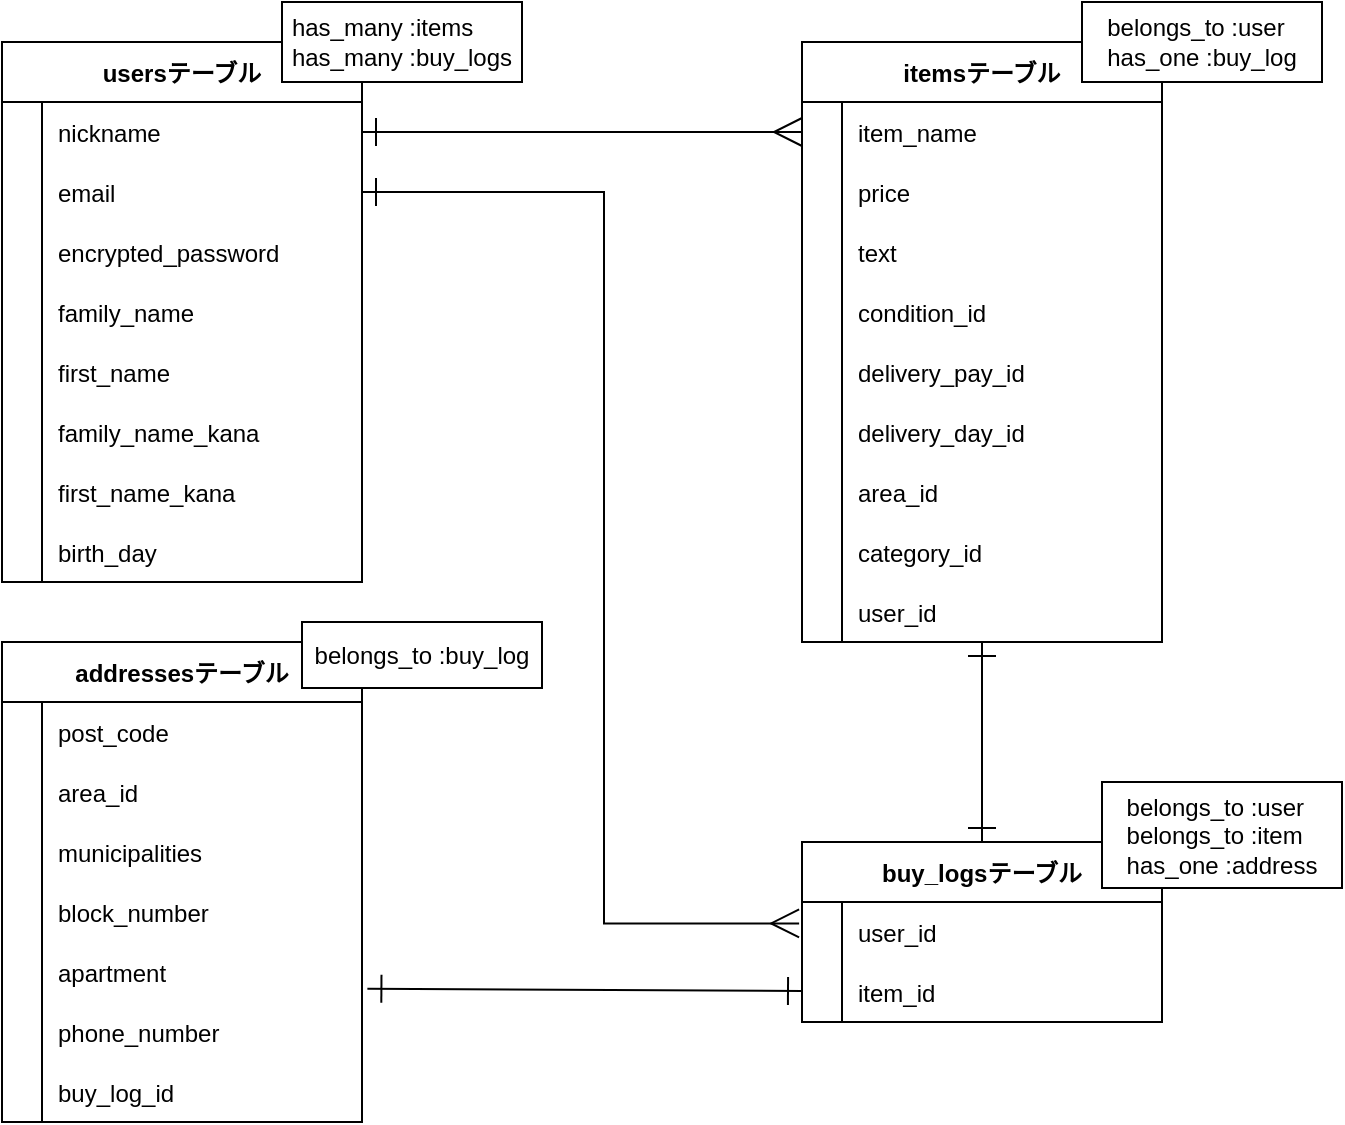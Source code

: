 <mxfile>
    <diagram id="onVKkzEzat1dYLXVYAUi" name="ページ1">
        <mxGraphModel dx="1041" dy="491" grid="1" gridSize="10" guides="0" tooltips="1" connect="0" arrows="1" fold="1" page="1" pageScale="1" pageWidth="827" pageHeight="1169" math="0" shadow="0">
            <root>
                <mxCell id="0"/>
                <mxCell id="1" parent="0"/>
                <mxCell id="64" value="usersテーブル" style="shape=table;startSize=30;container=1;collapsible=1;childLayout=tableLayout;fixedRows=1;rowLines=0;fontStyle=1;align=center;resizeLast=1;" parent="1" vertex="1">
                    <mxGeometry x="30" y="50" width="180" height="270" as="geometry"/>
                </mxCell>
                <mxCell id="68" value="" style="shape=partialRectangle;collapsible=0;dropTarget=0;pointerEvents=0;fillColor=none;top=0;left=0;bottom=0;right=0;points=[[0,0.5],[1,0.5]];portConstraint=eastwest;" parent="64" vertex="1">
                    <mxGeometry y="30" width="180" height="30" as="geometry"/>
                </mxCell>
                <mxCell id="69" value="" style="shape=partialRectangle;connectable=0;fillColor=none;top=0;left=0;bottom=0;right=0;editable=1;overflow=hidden;" parent="68" vertex="1">
                    <mxGeometry width="20" height="30" as="geometry">
                        <mxRectangle width="20" height="30" as="alternateBounds"/>
                    </mxGeometry>
                </mxCell>
                <mxCell id="70" value="nickname" style="shape=partialRectangle;connectable=0;fillColor=none;top=0;left=0;bottom=0;right=0;align=left;spacingLeft=6;overflow=hidden;" parent="68" vertex="1">
                    <mxGeometry x="20" width="160" height="30" as="geometry">
                        <mxRectangle width="160" height="30" as="alternateBounds"/>
                    </mxGeometry>
                </mxCell>
                <mxCell id="71" value="" style="shape=partialRectangle;collapsible=0;dropTarget=0;pointerEvents=0;fillColor=none;top=0;left=0;bottom=0;right=0;points=[[0,0.5],[1,0.5]];portConstraint=eastwest;" parent="64" vertex="1">
                    <mxGeometry y="60" width="180" height="30" as="geometry"/>
                </mxCell>
                <mxCell id="72" value="" style="shape=partialRectangle;connectable=0;fillColor=none;top=0;left=0;bottom=0;right=0;editable=1;overflow=hidden;" parent="71" vertex="1">
                    <mxGeometry width="20" height="30" as="geometry">
                        <mxRectangle width="20" height="30" as="alternateBounds"/>
                    </mxGeometry>
                </mxCell>
                <mxCell id="73" value="email" style="shape=partialRectangle;connectable=0;fillColor=none;top=0;left=0;bottom=0;right=0;align=left;spacingLeft=6;overflow=hidden;" parent="71" vertex="1">
                    <mxGeometry x="20" width="160" height="30" as="geometry">
                        <mxRectangle width="160" height="30" as="alternateBounds"/>
                    </mxGeometry>
                </mxCell>
                <mxCell id="82" value="" style="shape=partialRectangle;collapsible=0;dropTarget=0;pointerEvents=0;fillColor=none;top=0;left=0;bottom=0;right=0;points=[[0,0.5],[1,0.5]];portConstraint=eastwest;" parent="64" vertex="1">
                    <mxGeometry y="90" width="180" height="30" as="geometry"/>
                </mxCell>
                <mxCell id="83" value="" style="shape=partialRectangle;connectable=0;fillColor=none;top=0;left=0;bottom=0;right=0;editable=1;overflow=hidden;" parent="82" vertex="1">
                    <mxGeometry width="20" height="30" as="geometry">
                        <mxRectangle width="20" height="30" as="alternateBounds"/>
                    </mxGeometry>
                </mxCell>
                <mxCell id="84" value="encrypted_password" style="shape=partialRectangle;connectable=0;fillColor=none;top=0;left=0;bottom=0;right=0;align=left;spacingLeft=6;overflow=hidden;" parent="82" vertex="1">
                    <mxGeometry x="20" width="160" height="30" as="geometry">
                        <mxRectangle width="160" height="30" as="alternateBounds"/>
                    </mxGeometry>
                </mxCell>
                <mxCell id="157" value="" style="shape=partialRectangle;collapsible=0;dropTarget=0;pointerEvents=0;fillColor=none;top=0;left=0;bottom=0;right=0;points=[[0,0.5],[1,0.5]];portConstraint=eastwest;" parent="64" vertex="1">
                    <mxGeometry y="120" width="180" height="30" as="geometry"/>
                </mxCell>
                <mxCell id="158" value="" style="shape=partialRectangle;connectable=0;fillColor=none;top=0;left=0;bottom=0;right=0;editable=1;overflow=hidden;" parent="157" vertex="1">
                    <mxGeometry width="20" height="30" as="geometry">
                        <mxRectangle width="20" height="30" as="alternateBounds"/>
                    </mxGeometry>
                </mxCell>
                <mxCell id="159" value="family_name" style="shape=partialRectangle;connectable=0;fillColor=none;top=0;left=0;bottom=0;right=0;align=left;spacingLeft=6;overflow=hidden;" parent="157" vertex="1">
                    <mxGeometry x="20" width="160" height="30" as="geometry">
                        <mxRectangle width="160" height="30" as="alternateBounds"/>
                    </mxGeometry>
                </mxCell>
                <mxCell id="298" value="" style="shape=partialRectangle;collapsible=0;dropTarget=0;pointerEvents=0;fillColor=none;top=0;left=0;bottom=0;right=0;points=[[0,0.5],[1,0.5]];portConstraint=eastwest;" parent="64" vertex="1">
                    <mxGeometry y="150" width="180" height="30" as="geometry"/>
                </mxCell>
                <mxCell id="299" value="" style="shape=partialRectangle;connectable=0;fillColor=none;top=0;left=0;bottom=0;right=0;editable=1;overflow=hidden;" parent="298" vertex="1">
                    <mxGeometry width="20" height="30" as="geometry">
                        <mxRectangle width="20" height="30" as="alternateBounds"/>
                    </mxGeometry>
                </mxCell>
                <mxCell id="300" value="first_name" style="shape=partialRectangle;connectable=0;fillColor=none;top=0;left=0;bottom=0;right=0;align=left;spacingLeft=6;overflow=hidden;" parent="298" vertex="1">
                    <mxGeometry x="20" width="160" height="30" as="geometry">
                        <mxRectangle width="160" height="30" as="alternateBounds"/>
                    </mxGeometry>
                </mxCell>
                <mxCell id="295" value="" style="shape=partialRectangle;collapsible=0;dropTarget=0;pointerEvents=0;fillColor=none;top=0;left=0;bottom=0;right=0;points=[[0,0.5],[1,0.5]];portConstraint=eastwest;" parent="64" vertex="1">
                    <mxGeometry y="180" width="180" height="30" as="geometry"/>
                </mxCell>
                <mxCell id="296" value="" style="shape=partialRectangle;connectable=0;fillColor=none;top=0;left=0;bottom=0;right=0;editable=1;overflow=hidden;" parent="295" vertex="1">
                    <mxGeometry width="20" height="30" as="geometry">
                        <mxRectangle width="20" height="30" as="alternateBounds"/>
                    </mxGeometry>
                </mxCell>
                <mxCell id="297" value="family_name_kana" style="shape=partialRectangle;connectable=0;fillColor=none;top=0;left=0;bottom=0;right=0;align=left;spacingLeft=6;overflow=hidden;" parent="295" vertex="1">
                    <mxGeometry x="20" width="160" height="30" as="geometry">
                        <mxRectangle width="160" height="30" as="alternateBounds"/>
                    </mxGeometry>
                </mxCell>
                <mxCell id="160" value="" style="shape=partialRectangle;collapsible=0;dropTarget=0;pointerEvents=0;fillColor=none;top=0;left=0;bottom=0;right=0;points=[[0,0.5],[1,0.5]];portConstraint=eastwest;" parent="64" vertex="1">
                    <mxGeometry y="210" width="180" height="30" as="geometry"/>
                </mxCell>
                <mxCell id="161" value="" style="shape=partialRectangle;connectable=0;fillColor=none;top=0;left=0;bottom=0;right=0;editable=1;overflow=hidden;" parent="160" vertex="1">
                    <mxGeometry width="20" height="30" as="geometry">
                        <mxRectangle width="20" height="30" as="alternateBounds"/>
                    </mxGeometry>
                </mxCell>
                <mxCell id="162" value="first_name_kana" style="shape=partialRectangle;connectable=0;fillColor=none;top=0;left=0;bottom=0;right=0;align=left;spacingLeft=6;overflow=hidden;" parent="160" vertex="1">
                    <mxGeometry x="20" width="160" height="30" as="geometry">
                        <mxRectangle width="160" height="30" as="alternateBounds"/>
                    </mxGeometry>
                </mxCell>
                <mxCell id="163" value="" style="shape=partialRectangle;collapsible=0;dropTarget=0;pointerEvents=0;fillColor=none;top=0;left=0;bottom=0;right=0;points=[[0,0.5],[1,0.5]];portConstraint=eastwest;" parent="64" vertex="1">
                    <mxGeometry y="240" width="180" height="30" as="geometry"/>
                </mxCell>
                <mxCell id="164" value="" style="shape=partialRectangle;connectable=0;fillColor=none;top=0;left=0;bottom=0;right=0;editable=1;overflow=hidden;" parent="163" vertex="1">
                    <mxGeometry width="20" height="30" as="geometry">
                        <mxRectangle width="20" height="30" as="alternateBounds"/>
                    </mxGeometry>
                </mxCell>
                <mxCell id="165" value="birth_day" style="shape=partialRectangle;connectable=0;fillColor=none;top=0;left=0;bottom=0;right=0;align=left;spacingLeft=6;overflow=hidden;" parent="163" vertex="1">
                    <mxGeometry x="20" width="160" height="30" as="geometry">
                        <mxRectangle width="160" height="30" as="alternateBounds"/>
                    </mxGeometry>
                </mxCell>
                <mxCell id="88" value="itemsテーブル" style="shape=table;startSize=30;container=1;collapsible=1;childLayout=tableLayout;fixedRows=1;rowLines=0;fontStyle=1;align=center;resizeLast=1;labelBackgroundColor=default;" parent="1" vertex="1">
                    <mxGeometry x="430" y="50" width="180" height="300" as="geometry"/>
                </mxCell>
                <mxCell id="92" value="" style="shape=partialRectangle;collapsible=0;dropTarget=0;pointerEvents=0;fillColor=none;top=0;left=0;bottom=0;right=0;points=[[0,0.5],[1,0.5]];portConstraint=eastwest;labelBackgroundColor=default;" parent="88" vertex="1">
                    <mxGeometry y="30" width="180" height="30" as="geometry"/>
                </mxCell>
                <mxCell id="93" value="" style="shape=partialRectangle;connectable=0;fillColor=none;top=0;left=0;bottom=0;right=0;editable=1;overflow=hidden;labelBackgroundColor=default;" parent="92" vertex="1">
                    <mxGeometry width="20" height="30" as="geometry">
                        <mxRectangle width="20" height="30" as="alternateBounds"/>
                    </mxGeometry>
                </mxCell>
                <mxCell id="94" value="item_name" style="shape=partialRectangle;connectable=0;fillColor=none;top=0;left=0;bottom=0;right=0;align=left;spacingLeft=6;overflow=hidden;labelBackgroundColor=default;" parent="92" vertex="1">
                    <mxGeometry x="20" width="160" height="30" as="geometry">
                        <mxRectangle width="160" height="30" as="alternateBounds"/>
                    </mxGeometry>
                </mxCell>
                <mxCell id="148" value="" style="shape=partialRectangle;collapsible=0;dropTarget=0;pointerEvents=0;fillColor=none;top=0;left=0;bottom=0;right=0;points=[[0,0.5],[1,0.5]];portConstraint=eastwest;labelBackgroundColor=default;" parent="88" vertex="1">
                    <mxGeometry y="60" width="180" height="30" as="geometry"/>
                </mxCell>
                <mxCell id="149" value="" style="shape=partialRectangle;connectable=0;fillColor=none;top=0;left=0;bottom=0;right=0;editable=1;overflow=hidden;labelBackgroundColor=default;" parent="148" vertex="1">
                    <mxGeometry width="20" height="30" as="geometry">
                        <mxRectangle width="20" height="30" as="alternateBounds"/>
                    </mxGeometry>
                </mxCell>
                <mxCell id="150" value="price" style="shape=partialRectangle;connectable=0;fillColor=none;top=0;left=0;bottom=0;right=0;align=left;spacingLeft=6;overflow=hidden;labelBackgroundColor=default;" parent="148" vertex="1">
                    <mxGeometry x="20" width="160" height="30" as="geometry">
                        <mxRectangle width="160" height="30" as="alternateBounds"/>
                    </mxGeometry>
                </mxCell>
                <mxCell id="104" value="" style="shape=partialRectangle;collapsible=0;dropTarget=0;pointerEvents=0;fillColor=none;top=0;left=0;bottom=0;right=0;points=[[0,0.5],[1,0.5]];portConstraint=eastwest;labelBackgroundColor=default;" parent="88" vertex="1">
                    <mxGeometry y="90" width="180" height="30" as="geometry"/>
                </mxCell>
                <mxCell id="105" value="" style="shape=partialRectangle;connectable=0;fillColor=none;top=0;left=0;bottom=0;right=0;editable=1;overflow=hidden;labelBackgroundColor=default;" parent="104" vertex="1">
                    <mxGeometry width="20" height="30" as="geometry">
                        <mxRectangle width="20" height="30" as="alternateBounds"/>
                    </mxGeometry>
                </mxCell>
                <mxCell id="106" value="text" style="shape=partialRectangle;connectable=0;fillColor=none;top=0;left=0;bottom=0;right=0;align=left;spacingLeft=6;overflow=hidden;labelBackgroundColor=default;" parent="104" vertex="1">
                    <mxGeometry x="20" width="160" height="30" as="geometry">
                        <mxRectangle width="160" height="30" as="alternateBounds"/>
                    </mxGeometry>
                </mxCell>
                <mxCell id="304" value="" style="shape=partialRectangle;collapsible=0;dropTarget=0;pointerEvents=0;fillColor=none;top=0;left=0;bottom=0;right=0;points=[[0,0.5],[1,0.5]];portConstraint=eastwest;labelBackgroundColor=default;" parent="88" vertex="1">
                    <mxGeometry y="120" width="180" height="30" as="geometry"/>
                </mxCell>
                <mxCell id="305" value="" style="shape=partialRectangle;connectable=0;fillColor=none;top=0;left=0;bottom=0;right=0;editable=1;overflow=hidden;labelBackgroundColor=default;" parent="304" vertex="1">
                    <mxGeometry width="20" height="30" as="geometry">
                        <mxRectangle width="20" height="30" as="alternateBounds"/>
                    </mxGeometry>
                </mxCell>
                <mxCell id="306" value="condition_id" style="shape=partialRectangle;connectable=0;fillColor=none;top=0;left=0;bottom=0;right=0;align=left;spacingLeft=6;overflow=hidden;labelBackgroundColor=default;" parent="304" vertex="1">
                    <mxGeometry x="20" width="160" height="30" as="geometry">
                        <mxRectangle width="160" height="30" as="alternateBounds"/>
                    </mxGeometry>
                </mxCell>
                <mxCell id="307" value="" style="shape=partialRectangle;collapsible=0;dropTarget=0;pointerEvents=0;fillColor=none;top=0;left=0;bottom=0;right=0;points=[[0,0.5],[1,0.5]];portConstraint=eastwest;labelBackgroundColor=default;" parent="88" vertex="1">
                    <mxGeometry y="150" width="180" height="30" as="geometry"/>
                </mxCell>
                <mxCell id="308" value="" style="shape=partialRectangle;connectable=0;fillColor=none;top=0;left=0;bottom=0;right=0;editable=1;overflow=hidden;labelBackgroundColor=default;" parent="307" vertex="1">
                    <mxGeometry width="20" height="30" as="geometry">
                        <mxRectangle width="20" height="30" as="alternateBounds"/>
                    </mxGeometry>
                </mxCell>
                <mxCell id="309" value="delivery_pay_id" style="shape=partialRectangle;connectable=0;fillColor=none;top=0;left=0;bottom=0;right=0;align=left;spacingLeft=6;overflow=hidden;labelBackgroundColor=default;" parent="307" vertex="1">
                    <mxGeometry x="20" width="160" height="30" as="geometry">
                        <mxRectangle width="160" height="30" as="alternateBounds"/>
                    </mxGeometry>
                </mxCell>
                <mxCell id="313" value="" style="shape=partialRectangle;collapsible=0;dropTarget=0;pointerEvents=0;fillColor=none;top=0;left=0;bottom=0;right=0;points=[[0,0.5],[1,0.5]];portConstraint=eastwest;labelBackgroundColor=default;" parent="88" vertex="1">
                    <mxGeometry y="180" width="180" height="30" as="geometry"/>
                </mxCell>
                <mxCell id="314" value="" style="shape=partialRectangle;connectable=0;fillColor=none;top=0;left=0;bottom=0;right=0;editable=1;overflow=hidden;labelBackgroundColor=default;" parent="313" vertex="1">
                    <mxGeometry width="20" height="30" as="geometry">
                        <mxRectangle width="20" height="30" as="alternateBounds"/>
                    </mxGeometry>
                </mxCell>
                <mxCell id="315" value="delivery_day_id" style="shape=partialRectangle;connectable=0;fillColor=none;top=0;left=0;bottom=0;right=0;align=left;spacingLeft=6;overflow=hidden;labelBackgroundColor=default;" parent="313" vertex="1">
                    <mxGeometry x="20" width="160" height="30" as="geometry">
                        <mxRectangle width="160" height="30" as="alternateBounds"/>
                    </mxGeometry>
                </mxCell>
                <mxCell id="319" value="" style="shape=partialRectangle;collapsible=0;dropTarget=0;pointerEvents=0;fillColor=none;top=0;left=0;bottom=0;right=0;points=[[0,0.5],[1,0.5]];portConstraint=eastwest;labelBackgroundColor=default;" parent="88" vertex="1">
                    <mxGeometry y="210" width="180" height="30" as="geometry"/>
                </mxCell>
                <mxCell id="320" value="" style="shape=partialRectangle;connectable=0;fillColor=none;top=0;left=0;bottom=0;right=0;editable=1;overflow=hidden;labelBackgroundColor=default;" parent="319" vertex="1">
                    <mxGeometry width="20" height="30" as="geometry">
                        <mxRectangle width="20" height="30" as="alternateBounds"/>
                    </mxGeometry>
                </mxCell>
                <mxCell id="321" value="area_id" style="shape=partialRectangle;connectable=0;fillColor=none;top=0;left=0;bottom=0;right=0;align=left;spacingLeft=6;overflow=hidden;labelBackgroundColor=default;" parent="319" vertex="1">
                    <mxGeometry x="20" width="160" height="30" as="geometry">
                        <mxRectangle width="160" height="30" as="alternateBounds"/>
                    </mxGeometry>
                </mxCell>
                <mxCell id="316" value="" style="shape=partialRectangle;collapsible=0;dropTarget=0;pointerEvents=0;fillColor=none;top=0;left=0;bottom=0;right=0;points=[[0,0.5],[1,0.5]];portConstraint=eastwest;labelBackgroundColor=default;" parent="88" vertex="1">
                    <mxGeometry y="240" width="180" height="30" as="geometry"/>
                </mxCell>
                <mxCell id="317" value="" style="shape=partialRectangle;connectable=0;fillColor=none;top=0;left=0;bottom=0;right=0;editable=1;overflow=hidden;labelBackgroundColor=default;" parent="316" vertex="1">
                    <mxGeometry width="20" height="30" as="geometry">
                        <mxRectangle width="20" height="30" as="alternateBounds"/>
                    </mxGeometry>
                </mxCell>
                <mxCell id="318" value="category_id" style="shape=partialRectangle;connectable=0;fillColor=none;top=0;left=0;bottom=0;right=0;align=left;spacingLeft=6;overflow=hidden;labelBackgroundColor=default;" parent="316" vertex="1">
                    <mxGeometry x="20" width="160" height="30" as="geometry">
                        <mxRectangle width="160" height="30" as="alternateBounds"/>
                    </mxGeometry>
                </mxCell>
                <mxCell id="110" value="" style="shape=partialRectangle;collapsible=0;dropTarget=0;pointerEvents=0;fillColor=none;top=0;left=0;bottom=0;right=0;points=[[0,0.5],[1,0.5]];portConstraint=eastwest;labelBackgroundColor=default;" parent="88" vertex="1">
                    <mxGeometry y="270" width="180" height="30" as="geometry"/>
                </mxCell>
                <mxCell id="111" value="" style="shape=partialRectangle;connectable=0;fillColor=none;top=0;left=0;bottom=0;right=0;editable=1;overflow=hidden;labelBackgroundColor=default;" parent="110" vertex="1">
                    <mxGeometry width="20" height="30" as="geometry">
                        <mxRectangle width="20" height="30" as="alternateBounds"/>
                    </mxGeometry>
                </mxCell>
                <mxCell id="112" value="user_id" style="shape=partialRectangle;connectable=0;fillColor=none;top=0;left=0;bottom=0;right=0;align=left;spacingLeft=6;overflow=hidden;labelBackgroundColor=default;" parent="110" vertex="1">
                    <mxGeometry x="20" width="160" height="30" as="geometry">
                        <mxRectangle width="160" height="30" as="alternateBounds"/>
                    </mxGeometry>
                </mxCell>
                <mxCell id="113" style="edgeStyle=none;html=1;exitX=1;exitY=0.5;exitDx=0;exitDy=0;entryX=0;entryY=0.5;entryDx=0;entryDy=0;sketch=0;strokeColor=default;endArrow=ERmany;endFill=0;startArrow=ERone;startFill=0;endSize=12;startSize=12;" parent="1" source="68" target="92" edge="1">
                    <mxGeometry relative="1" as="geometry">
                        <Array as="points"/>
                    </mxGeometry>
                </mxCell>
                <mxCell id="116" value="addressesテーブル" style="shape=table;startSize=30;container=1;collapsible=1;childLayout=tableLayout;fixedRows=1;rowLines=0;fontStyle=1;align=center;resizeLast=1;labelBackgroundColor=default;" parent="1" vertex="1">
                    <mxGeometry x="30" y="350" width="180" height="240" as="geometry"/>
                </mxCell>
                <mxCell id="126" value="" style="shape=partialRectangle;collapsible=0;dropTarget=0;pointerEvents=0;fillColor=none;top=0;left=0;bottom=0;right=0;points=[[0,0.5],[1,0.5]];portConstraint=eastwest;labelBackgroundColor=default;" parent="116" vertex="1">
                    <mxGeometry y="30" width="180" height="30" as="geometry"/>
                </mxCell>
                <mxCell id="127" value="" style="shape=partialRectangle;connectable=0;fillColor=none;top=0;left=0;bottom=0;right=0;editable=1;overflow=hidden;labelBackgroundColor=default;" parent="126" vertex="1">
                    <mxGeometry width="20" height="30" as="geometry">
                        <mxRectangle width="20" height="30" as="alternateBounds"/>
                    </mxGeometry>
                </mxCell>
                <mxCell id="128" value="post_code" style="shape=partialRectangle;connectable=0;fillColor=none;top=0;left=0;bottom=0;right=0;align=left;spacingLeft=6;overflow=hidden;labelBackgroundColor=default;" parent="126" vertex="1">
                    <mxGeometry x="20" width="160" height="30" as="geometry">
                        <mxRectangle width="160" height="30" as="alternateBounds"/>
                    </mxGeometry>
                </mxCell>
                <mxCell id="169" value="" style="shape=partialRectangle;collapsible=0;dropTarget=0;pointerEvents=0;fillColor=none;top=0;left=0;bottom=0;right=0;points=[[0,0.5],[1,0.5]];portConstraint=eastwest;labelBackgroundColor=default;" parent="116" vertex="1">
                    <mxGeometry y="60" width="180" height="30" as="geometry"/>
                </mxCell>
                <mxCell id="170" value="" style="shape=partialRectangle;connectable=0;fillColor=none;top=0;left=0;bottom=0;right=0;editable=1;overflow=hidden;labelBackgroundColor=default;" parent="169" vertex="1">
                    <mxGeometry width="20" height="30" as="geometry">
                        <mxRectangle width="20" height="30" as="alternateBounds"/>
                    </mxGeometry>
                </mxCell>
                <mxCell id="171" value="area_id" style="shape=partialRectangle;connectable=0;fillColor=none;top=0;left=0;bottom=0;right=0;align=left;spacingLeft=6;overflow=hidden;labelBackgroundColor=default;" parent="169" vertex="1">
                    <mxGeometry x="20" width="160" height="30" as="geometry">
                        <mxRectangle width="160" height="30" as="alternateBounds"/>
                    </mxGeometry>
                </mxCell>
                <mxCell id="172" value="" style="shape=partialRectangle;collapsible=0;dropTarget=0;pointerEvents=0;fillColor=none;top=0;left=0;bottom=0;right=0;points=[[0,0.5],[1,0.5]];portConstraint=eastwest;labelBackgroundColor=default;" parent="116" vertex="1">
                    <mxGeometry y="90" width="180" height="30" as="geometry"/>
                </mxCell>
                <mxCell id="173" value="" style="shape=partialRectangle;connectable=0;fillColor=none;top=0;left=0;bottom=0;right=0;editable=1;overflow=hidden;labelBackgroundColor=default;" parent="172" vertex="1">
                    <mxGeometry width="20" height="30" as="geometry">
                        <mxRectangle width="20" height="30" as="alternateBounds"/>
                    </mxGeometry>
                </mxCell>
                <mxCell id="174" value="municipalities" style="shape=partialRectangle;connectable=0;fillColor=none;top=0;left=0;bottom=0;right=0;align=left;spacingLeft=6;overflow=hidden;labelBackgroundColor=default;" parent="172" vertex="1">
                    <mxGeometry x="20" width="160" height="30" as="geometry">
                        <mxRectangle width="160" height="30" as="alternateBounds"/>
                    </mxGeometry>
                </mxCell>
                <mxCell id="175" value="" style="shape=partialRectangle;collapsible=0;dropTarget=0;pointerEvents=0;fillColor=none;top=0;left=0;bottom=0;right=0;points=[[0,0.5],[1,0.5]];portConstraint=eastwest;labelBackgroundColor=default;" parent="116" vertex="1">
                    <mxGeometry y="120" width="180" height="30" as="geometry"/>
                </mxCell>
                <mxCell id="176" value="" style="shape=partialRectangle;connectable=0;fillColor=none;top=0;left=0;bottom=0;right=0;editable=1;overflow=hidden;labelBackgroundColor=default;" parent="175" vertex="1">
                    <mxGeometry width="20" height="30" as="geometry">
                        <mxRectangle width="20" height="30" as="alternateBounds"/>
                    </mxGeometry>
                </mxCell>
                <mxCell id="177" value="block_number" style="shape=partialRectangle;connectable=0;fillColor=none;top=0;left=0;bottom=0;right=0;align=left;spacingLeft=6;overflow=hidden;labelBackgroundColor=default;" parent="175" vertex="1">
                    <mxGeometry x="20" width="160" height="30" as="geometry">
                        <mxRectangle width="160" height="30" as="alternateBounds"/>
                    </mxGeometry>
                </mxCell>
                <mxCell id="178" value="" style="shape=partialRectangle;collapsible=0;dropTarget=0;pointerEvents=0;fillColor=none;top=0;left=0;bottom=0;right=0;points=[[0,0.5],[1,0.5]];portConstraint=eastwest;labelBackgroundColor=default;" parent="116" vertex="1">
                    <mxGeometry y="150" width="180" height="30" as="geometry"/>
                </mxCell>
                <mxCell id="179" value="" style="shape=partialRectangle;connectable=0;fillColor=none;top=0;left=0;bottom=0;right=0;editable=1;overflow=hidden;labelBackgroundColor=default;" parent="178" vertex="1">
                    <mxGeometry width="20" height="30" as="geometry">
                        <mxRectangle width="20" height="30" as="alternateBounds"/>
                    </mxGeometry>
                </mxCell>
                <mxCell id="180" value="apartment" style="shape=partialRectangle;connectable=0;fillColor=none;top=0;left=0;bottom=0;right=0;align=left;spacingLeft=6;overflow=hidden;labelBackgroundColor=default;" parent="178" vertex="1">
                    <mxGeometry x="20" width="160" height="30" as="geometry">
                        <mxRectangle width="160" height="30" as="alternateBounds"/>
                    </mxGeometry>
                </mxCell>
                <mxCell id="181" value="" style="shape=partialRectangle;collapsible=0;dropTarget=0;pointerEvents=0;fillColor=none;top=0;left=0;bottom=0;right=0;points=[[0,0.5],[1,0.5]];portConstraint=eastwest;labelBackgroundColor=default;" parent="116" vertex="1">
                    <mxGeometry y="180" width="180" height="30" as="geometry"/>
                </mxCell>
                <mxCell id="182" value="" style="shape=partialRectangle;connectable=0;fillColor=none;top=0;left=0;bottom=0;right=0;editable=1;overflow=hidden;labelBackgroundColor=default;" parent="181" vertex="1">
                    <mxGeometry width="20" height="30" as="geometry">
                        <mxRectangle width="20" height="30" as="alternateBounds"/>
                    </mxGeometry>
                </mxCell>
                <mxCell id="183" value="phone_number" style="shape=partialRectangle;connectable=0;fillColor=none;top=0;left=0;bottom=0;right=0;align=left;spacingLeft=6;overflow=hidden;labelBackgroundColor=default;" parent="181" vertex="1">
                    <mxGeometry x="20" width="160" height="30" as="geometry">
                        <mxRectangle width="160" height="30" as="alternateBounds"/>
                    </mxGeometry>
                </mxCell>
                <mxCell id="327" value="" style="shape=partialRectangle;collapsible=0;dropTarget=0;pointerEvents=0;fillColor=none;top=0;left=0;bottom=0;right=0;points=[[0,0.5],[1,0.5]];portConstraint=eastwest;labelBackgroundColor=default;" vertex="1" parent="116">
                    <mxGeometry y="210" width="180" height="30" as="geometry"/>
                </mxCell>
                <mxCell id="328" value="" style="shape=partialRectangle;connectable=0;fillColor=none;top=0;left=0;bottom=0;right=0;editable=1;overflow=hidden;labelBackgroundColor=default;" vertex="1" parent="327">
                    <mxGeometry width="20" height="30" as="geometry">
                        <mxRectangle width="20" height="30" as="alternateBounds"/>
                    </mxGeometry>
                </mxCell>
                <mxCell id="329" value="buy_log_id" style="shape=partialRectangle;connectable=0;fillColor=none;top=0;left=0;bottom=0;right=0;align=left;spacingLeft=6;overflow=hidden;labelBackgroundColor=default;" vertex="1" parent="327">
                    <mxGeometry x="20" width="160" height="30" as="geometry">
                        <mxRectangle width="160" height="30" as="alternateBounds"/>
                    </mxGeometry>
                </mxCell>
                <mxCell id="323" value="" style="edgeStyle=none;rounded=0;sketch=0;jumpStyle=none;html=1;startArrow=ERone;startFill=0;endArrow=ERone;endFill=0;startSize=12;endSize=12;strokeColor=default;" parent="1" source="132" target="110" edge="1">
                    <mxGeometry relative="1" as="geometry"/>
                </mxCell>
                <mxCell id="132" value="buy_logsテーブル" style="shape=table;startSize=30;container=1;collapsible=1;childLayout=tableLayout;fixedRows=1;rowLines=0;fontStyle=1;align=center;resizeLast=1;labelBackgroundColor=default;" parent="1" vertex="1">
                    <mxGeometry x="430" y="450" width="180" height="90" as="geometry"/>
                </mxCell>
                <mxCell id="136" value="" style="shape=partialRectangle;collapsible=0;dropTarget=0;pointerEvents=0;fillColor=none;top=0;left=0;bottom=0;right=0;points=[[0,0.5],[1,0.5]];portConstraint=eastwest;labelBackgroundColor=default;" parent="132" vertex="1">
                    <mxGeometry y="30" width="180" height="30" as="geometry"/>
                </mxCell>
                <mxCell id="137" value="" style="shape=partialRectangle;connectable=0;fillColor=none;top=0;left=0;bottom=0;right=0;editable=1;overflow=hidden;labelBackgroundColor=default;" parent="136" vertex="1">
                    <mxGeometry width="20" height="30" as="geometry">
                        <mxRectangle width="20" height="30" as="alternateBounds"/>
                    </mxGeometry>
                </mxCell>
                <mxCell id="138" value="user_id" style="shape=partialRectangle;connectable=0;fillColor=none;top=0;left=0;bottom=0;right=0;align=left;spacingLeft=6;overflow=hidden;labelBackgroundColor=default;" parent="136" vertex="1">
                    <mxGeometry x="20" width="160" height="30" as="geometry">
                        <mxRectangle width="160" height="30" as="alternateBounds"/>
                    </mxGeometry>
                </mxCell>
                <mxCell id="139" value="" style="shape=partialRectangle;collapsible=0;dropTarget=0;pointerEvents=0;fillColor=none;top=0;left=0;bottom=0;right=0;points=[[0,0.5],[1,0.5]];portConstraint=eastwest;labelBackgroundColor=default;" parent="132" vertex="1">
                    <mxGeometry y="60" width="180" height="30" as="geometry"/>
                </mxCell>
                <mxCell id="140" value="" style="shape=partialRectangle;connectable=0;fillColor=none;top=0;left=0;bottom=0;right=0;editable=1;overflow=hidden;labelBackgroundColor=default;" parent="139" vertex="1">
                    <mxGeometry width="20" height="30" as="geometry">
                        <mxRectangle width="20" height="30" as="alternateBounds"/>
                    </mxGeometry>
                </mxCell>
                <mxCell id="141" value="item_id" style="shape=partialRectangle;connectable=0;fillColor=none;top=0;left=0;bottom=0;right=0;align=left;spacingLeft=6;overflow=hidden;labelBackgroundColor=default;" parent="139" vertex="1">
                    <mxGeometry x="20" width="160" height="30" as="geometry">
                        <mxRectangle width="160" height="30" as="alternateBounds"/>
                    </mxGeometry>
                </mxCell>
                <mxCell id="187" style="edgeStyle=orthogonalEdgeStyle;sketch=0;html=1;exitX=1;exitY=0.5;exitDx=0;exitDy=0;startArrow=ERone;startFill=0;endArrow=ERmany;endFill=0;startSize=12;endSize=12;strokeColor=default;rounded=0;entryX=-0.008;entryY=0.358;entryDx=0;entryDy=0;entryPerimeter=0;" parent="1" source="71" target="136" edge="1">
                    <mxGeometry relative="1" as="geometry">
                        <mxPoint x="350" y="410" as="targetPoint"/>
                        <Array as="points">
                            <mxPoint x="331" y="125"/>
                            <mxPoint x="331" y="491"/>
                        </Array>
                    </mxGeometry>
                </mxCell>
                <mxCell id="197" value="&lt;div style=&quot;text-align: justify&quot;&gt;has_many :items&lt;/div&gt;&lt;div style=&quot;text-align: justify&quot;&gt;has_many :buy_logs&lt;/div&gt;" style="whiteSpace=wrap;html=1;align=center;labelBackgroundColor=default;labelPosition=center;verticalLabelPosition=middle;verticalAlign=middle;" parent="1" vertex="1">
                    <mxGeometry x="170" y="30" width="120" height="40" as="geometry"/>
                </mxCell>
                <mxCell id="198" value="&lt;div style=&quot;text-align: justify&quot;&gt;belongs_to :user&lt;/div&gt;&lt;div style=&quot;text-align: justify&quot;&gt;has_one :buy_log&lt;/div&gt;" style="whiteSpace=wrap;html=1;align=center;labelBackgroundColor=default;" parent="1" vertex="1">
                    <mxGeometry x="570" y="30" width="120" height="40" as="geometry"/>
                </mxCell>
                <mxCell id="199" value="&lt;div style=&quot;text-align: left&quot;&gt;belongs_to :user&lt;/div&gt;&lt;div style=&quot;text-align: left&quot;&gt;belongs_to :item&lt;/div&gt;&lt;div style=&quot;text-align: left&quot;&gt;has_one :address&lt;/div&gt;" style="whiteSpace=wrap;html=1;align=center;labelBackgroundColor=default;" parent="1" vertex="1">
                    <mxGeometry x="580" y="420" width="120" height="53" as="geometry"/>
                </mxCell>
                <mxCell id="200" value="&lt;div style=&quot;text-align: left&quot;&gt;belongs_to :buy_log&lt;br&gt;&lt;/div&gt;" style="whiteSpace=wrap;html=1;align=center;labelBackgroundColor=default;" parent="1" vertex="1">
                    <mxGeometry x="180" y="340" width="120" height="33" as="geometry"/>
                </mxCell>
                <mxCell id="290" style="rounded=0;sketch=0;jumpStyle=none;html=1;entryX=1.015;entryY=0.778;entryDx=0;entryDy=0;entryPerimeter=0;startArrow=ERone;startFill=0;endArrow=ERone;endFill=0;startSize=12;endSize=12;strokeColor=default;" parent="1" source="139" target="178" edge="1">
                    <mxGeometry relative="1" as="geometry"/>
                </mxCell>
            </root>
        </mxGraphModel>
    </diagram>
</mxfile>